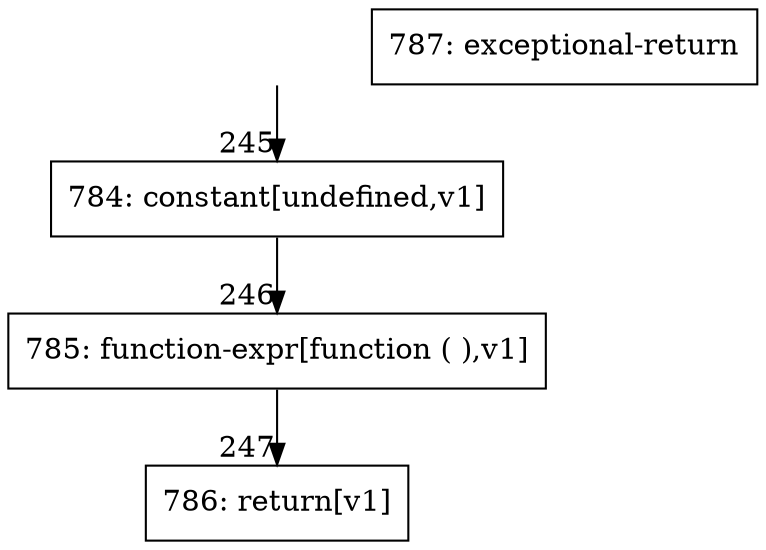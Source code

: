 digraph {
rankdir="TD"
BB_entry26[shape=none,label=""];
BB_entry26 -> BB245 [tailport=s, headport=n, headlabel="    245"]
BB245 [shape=record label="{784: constant[undefined,v1]}" ] 
BB245 -> BB246 [tailport=s, headport=n, headlabel="      246"]
BB246 [shape=record label="{785: function-expr[function ( ),v1]}" ] 
BB246 -> BB247 [tailport=s, headport=n, headlabel="      247"]
BB247 [shape=record label="{786: return[v1]}" ] 
BB248 [shape=record label="{787: exceptional-return}" ] 
//#$~ 231
}
